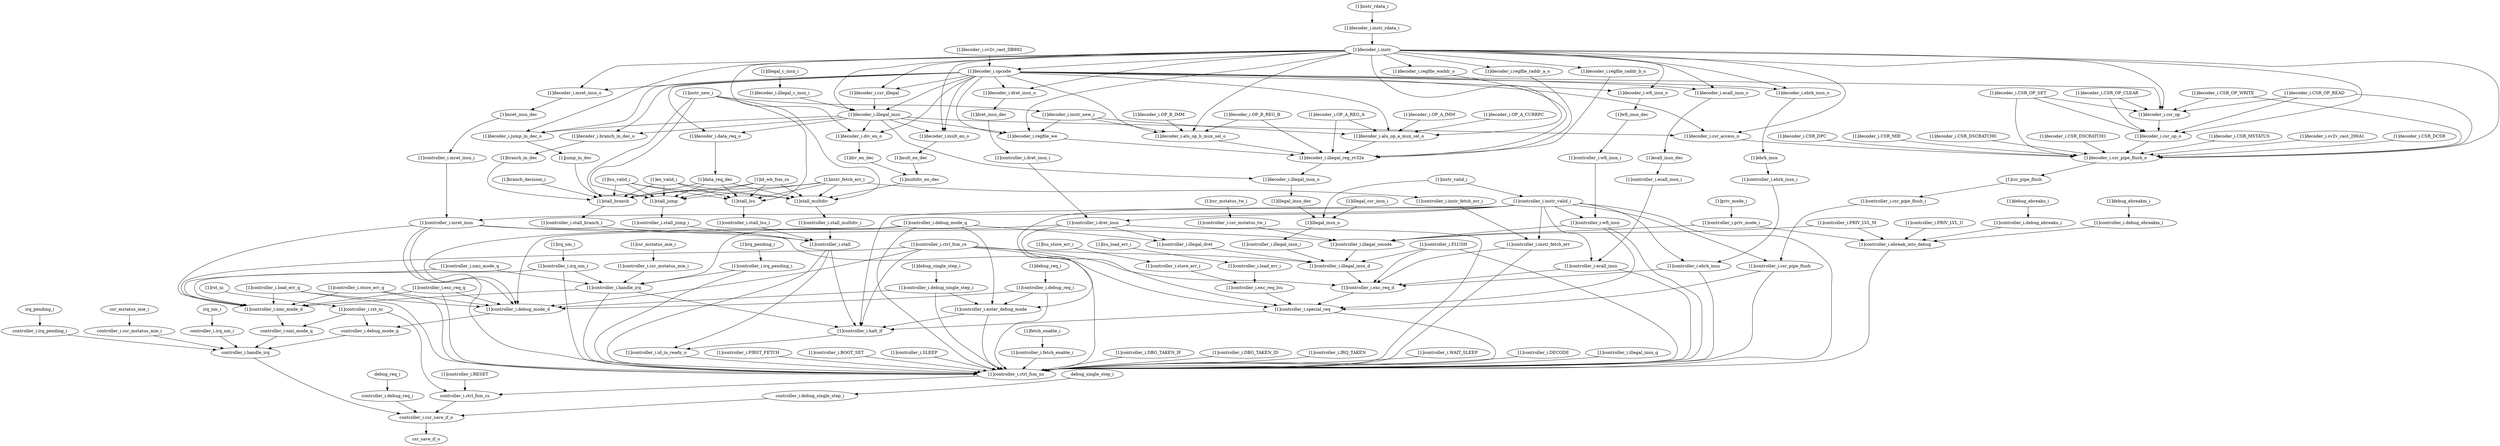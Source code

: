strict digraph "" {
	"[1]decoder_i.regfile_waddr_o"	 [complexity=46,
		importance=0.237637474892,
		rank=0.00516603206287];
	"[1]decoder_i.illegal_reg_rv32e"	 [complexity=37,
		importance=0.23613754015,
		rank=0.00638209567974];
	"[1]decoder_i.regfile_waddr_o" -> "[1]decoder_i.illegal_reg_rv32e";
	"[1]controller_i.debug_mode_q"	 [complexity=16,
		importance=0.0377799243548,
		rank=0.00236124527217];
	"[1]controller_i.debug_mode_d"	 [complexity=9,
		importance=0.0315199704271,
		rank=0.00350221893634];
	"[1]controller_i.debug_mode_q" -> "[1]controller_i.debug_mode_d";
	"[1]controller_i.ctrl_fsm_ns"	 [complexity=3,
		importance=0.0598433303948,
		rank=0.0199477767983];
	"[1]controller_i.debug_mode_q" -> "[1]controller_i.ctrl_fsm_ns";
	"[1]controller_i.handle_irq"	 [complexity=10,
		importance=0.0350494337775,
		rank=0.00350494337775];
	"[1]controller_i.debug_mode_q" -> "[1]controller_i.handle_irq";
	"[1]controller_i.illegal_dret"	 [complexity=30,
		importance=0.219871990883,
		rank=0.00732906636276];
	"[1]controller_i.debug_mode_q" -> "[1]controller_i.illegal_dret";
	"[1]controller_i.enter_debug_mode"	 [complexity=12,
		importance=0.272381372923,
		rank=0.0226984477436];
	"[1]controller_i.debug_mode_q" -> "[1]controller_i.enter_debug_mode";
	"[1]decoder_i.csr_op"	 [complexity=35,
		importance=3.51603915703,
		rank=0.100458261629];
	"[1]decoder_i.csr_op_o"	 [complexity=28,
		importance=1.17115035079,
		rank=0.0418267982425];
	"[1]decoder_i.csr_op" -> "[1]decoder_i.csr_op_o";
	"[1]controller_i.store_err_i"	 [complexity=20,
		importance=0.21306072995,
		rank=0.0106530364975];
	"[1]controller_i.exc_req_lsu"	 [complexity=17,
		importance=0.210816769077,
		rank=0.0124009864163];
	"[1]controller_i.store_err_i" -> "[1]controller_i.exc_req_lsu";
	"controller_i.nmi_mode_q"	 [complexity=7,
		importance=0.0293389931265,
		rank=0.00419128473236];
	"controller_i.handle_irq"	 [complexity=1,
		importance=0.0265479211646,
		rank=0.0265479211646];
	"controller_i.nmi_mode_q" -> "controller_i.handle_irq";
	"[1]controller_i.store_err_q"	 [complexity=12,
		importance=0.0343400116745,
		rank=0.00286166763954];
	"[1]controller_i.nmi_mode_d"	 [complexity=9,
		importance=0.0317020366304,
		rank=0.00352244851449];
	"[1]controller_i.store_err_q" -> "[1]controller_i.nmi_mode_d";
	"[1]controller_i.store_err_q" -> "[1]controller_i.debug_mode_d";
	"[1]controller_i.store_err_q" -> "[1]controller_i.ctrl_fsm_ns";
	"[1]controller_i.ebrk_insn_i"	 [complexity=27,
		importance=0.217424751396,
		rank=0.00805276857023];
	"[1]controller_i.ebrk_insn"	 [complexity=24,
		importance=0.214804143164,
		rank=0.00895017263185];
	"[1]controller_i.ebrk_insn_i" -> "[1]controller_i.ebrk_insn";
	"[1]instr_valid_i"	 [complexity=13,
		importance=0.037936564851,
		rank=0.00291819729623];
	"[1]controller_i.instr_valid_i"	 [complexity=13,
		importance=0.0364406021606,
		rank=0.00280312324312];
	"[1]instr_valid_i" -> "[1]controller_i.instr_valid_i";
	"[1]illegal_insn_o"	 [complexity=30,
		importance=0.225205106563,
		rank=0.00750683688544];
	"[1]instr_valid_i" -> "[1]illegal_insn_o";
	"[1]decoder_i.OP_B_IMM"	 [complexity=76,
		importance=9.34205004949,
		rank=0.122921711178];
	"[1]decoder_i.alu_op_b_mux_sel_o"	 [complexity=46,
		importance=0.239501386841,
		rank=0.00520655188785];
	"[1]decoder_i.OP_B_IMM" -> "[1]decoder_i.alu_op_b_mux_sel_o";
	"[1]jump_in_dec"	 [complexity=19,
		importance=0.217713670709,
		rank=0.0114586142479];
	"[1]stall_jump"	 [complexity=17,
		importance=0.215367594217,
		rank=0.0126686820127];
	"[1]jump_in_dec" -> "[1]stall_jump";
	"controller_i.debug_req_i"	 [complexity=2,
		importance=0.0115241704795,
		rank=0.00576208523975];
	"controller_i.csr_save_if_o"	 [complexity=0,
		importance=0.00464010480351,
		rank=0.0];
	"controller_i.debug_req_i" -> "controller_i.csr_save_if_o";
	"[1]controller_i.instr_valid_i" -> "[1]controller_i.ebrk_insn";
	"[1]controller_i.csr_pipe_flush"	 [complexity=17,
		importance=0.212226356112,
		rank=0.0124839033007];
	"[1]controller_i.instr_valid_i" -> "[1]controller_i.csr_pipe_flush";
	"[1]controller_i.halt_if"	 [complexity=7,
		importance=0.0676612638954,
		rank=0.00966589484221];
	"[1]controller_i.instr_valid_i" -> "[1]controller_i.halt_if";
	"[1]controller_i.instr_valid_i" -> "[1]controller_i.ctrl_fsm_ns";
	"[1]controller_i.wfi_insn"	 [complexity=36,
		importance=0.224708869827,
		rank=0.00624191305076];
	"[1]controller_i.instr_valid_i" -> "[1]controller_i.wfi_insn";
	"[1]controller_i.ecall_insn"	 [complexity=24,
		importance=0.214804143164,
		rank=0.00895017263185];
	"[1]controller_i.instr_valid_i" -> "[1]controller_i.ecall_insn";
	"[1]controller_i.instr_valid_i" -> "[1]controller_i.enter_debug_mode";
	"[1]controller_i.instr_fetch_err"	 [complexity=24,
		importance=0.214261512501,
		rank=0.00892756302087];
	"[1]controller_i.instr_valid_i" -> "[1]controller_i.instr_fetch_err";
	"[1]controller_i.mret_insn"	 [complexity=10,
		importance=0.0345706403792,
		rank=0.00345706403792];
	"[1]controller_i.instr_valid_i" -> "[1]controller_i.mret_insn";
	"[1]controller_i.dret_insn"	 [complexity=10,
		importance=0.0343885741759,
		rank=0.00343885741759];
	"[1]controller_i.instr_valid_i" -> "[1]controller_i.dret_insn";
	"[1]decoder_i.csr_pipe_flush_o"	 [complexity=20,
		importance=0.233509219776,
		rank=0.0116754609888];
	"[1]decoder_i.csr_op_o" -> "[1]decoder_i.csr_pipe_flush_o";
	"[1]debug_req_i"	 [complexity=11,
		importance=0.0667798644171,
		rank=0.00607089676519];
	"[1]controller_i.debug_req_i"	 [complexity=11,
		importance=0.0652839017267,
		rank=0.00593490015697];
	"[1]debug_req_i" -> "[1]controller_i.debug_req_i";
	"[1]decoder_i.CSR_DPC"	 [complexity=32,
		importance=0.235005182466,
		rank=0.00734391195207];
	"[1]decoder_i.CSR_DPC" -> "[1]decoder_i.csr_pipe_flush_o";
	"controller_i.csr_mstatus_mie_i"	 [complexity=7,
		importance=0.0287918820371,
		rank=0.0041131260053];
	"controller_i.csr_mstatus_mie_i" -> "controller_i.handle_irq";
	"[1]controller_i.RESET"	 [complexity=3,
		importance=0.0446688643253,
		rank=0.0148896214418];
	"controller_i.ctrl_fsm_cs"	 [complexity=1,
		importance=0.0431729016349,
		rank=0.0431729016349];
	"[1]controller_i.RESET" -> "controller_i.ctrl_fsm_cs";
	"[1]instr_rdata_i"	 [complexity=19,
		importance=0.0489921994799,
		rank=0.00257853681473];
	"[1]decoder_i.instr_rdata_i"	 [complexity=19,
		importance=0.0474962367894,
		rank=0.00249980193629];
	"[1]instr_rdata_i" -> "[1]decoder_i.instr_rdata_i";
	"[1]instr_new_i"	 [complexity=19,
		importance=0.216863556907,
		rank=0.0114138714162];
	"[1]decoder_i.instr_new_i"	 [complexity=49,
		importance=1.43854365206,
		rank=0.0293580337156];
	"[1]instr_new_i" -> "[1]decoder_i.instr_new_i";
	"[1]stall_lsu"	 [complexity=17,
		importance=0.214575996949,
		rank=0.0126221174676];
	"[1]instr_new_i" -> "[1]stall_lsu";
	"[1]instr_new_i" -> "[1]stall_jump";
	"[1]stall_branch"	 [complexity=17,
		importance=0.215592859162,
		rank=0.0126819328919];
	"[1]instr_new_i" -> "[1]stall_branch";
	"[1]stall_multdiv"	 [complexity=17,
		importance=0.215157459585,
		rank=0.012656321152];
	"[1]instr_new_i" -> "[1]stall_multdiv";
	"[1]rst_ni"	 [complexity=8,
		importance=0.0617634114066,
		rank=0.00772042642582];
	"[1]controller_i.rst_ni"	 [complexity=8,
		importance=0.0602674487162,
		rank=0.00753343108952];
	"[1]rst_ni" -> "[1]controller_i.rst_ni";
	"[1]controller_i.ebrk_insn" -> "[1]controller_i.ctrl_fsm_ns";
	"[1]controller_i.exc_req_d"	 [complexity=17,
		importance=0.211935539416,
		rank=0.0124667964362];
	"[1]controller_i.ebrk_insn" -> "[1]controller_i.exc_req_d";
	"[1]decoder_i.ecall_insn_o"	 [complexity=27,
		importance=0.221180914299,
		rank=0.00819188571479];
	"[1]ecall_insn_dec"	 [complexity=27,
		importance=0.219674125651,
		rank=0.0081360787278];
	"[1]decoder_i.ecall_insn_o" -> "[1]ecall_insn_dec";
	"[1]decoder_i.mult_en_o"	 [complexity=22,
		importance=0.221939042017,
		rank=0.0100881382735];
	"[1]mult_en_dec"	 [complexity=22,
		importance=0.2202009638,
		rank=0.0100091347182];
	"[1]decoder_i.mult_en_o" -> "[1]mult_en_dec";
	"[1]mret_insn_dec"	 [complexity=13,
		importance=0.0394406228653,
		rank=0.00303389406656];
	"[1]controller_i.mret_insn_i"	 [complexity=13,
		importance=0.0371912486109,
		rank=0.00286086527776];
	"[1]mret_insn_dec" -> "[1]controller_i.mret_insn_i";
	"[1]controller_i.ctrl_fsm_cs"	 [complexity=10,
		importance=0.0740962412711,
		rank=0.00740962412711];
	"[1]controller_i.ctrl_fsm_cs" -> "[1]controller_i.nmi_mode_d";
	"[1]controller_i.ctrl_fsm_cs" -> "[1]controller_i.halt_if";
	"[1]controller_i.ctrl_fsm_cs" -> "[1]controller_i.debug_mode_d";
	"[1]controller_i.ctrl_fsm_cs" -> "[1]controller_i.ctrl_fsm_ns";
	"[1]controller_i.ctrl_fsm_cs" -> "[1]controller_i.exc_req_d";
	"[1]controller_i.illegal_insn_d"	 [complexity=24,
		importance=0.218120904029,
		rank=0.0090883710012];
	"[1]controller_i.ctrl_fsm_cs" -> "[1]controller_i.illegal_insn_d";
	"[1]controller_i.debug_req_i" -> "[1]controller_i.debug_mode_d";
	"[1]controller_i.debug_req_i" -> "[1]controller_i.ctrl_fsm_ns";
	"[1]controller_i.debug_req_i" -> "[1]controller_i.enter_debug_mode";
	"[1]ex_valid_i"	 [complexity=21,
		importance=0.216863556907,
		rank=0.0103268360432];
	"[1]ex_valid_i" -> "[1]stall_lsu";
	"[1]ex_valid_i" -> "[1]stall_jump";
	"[1]ex_valid_i" -> "[1]stall_branch";
	"[1]ex_valid_i" -> "[1]stall_multdiv";
	"[1]controller_i.csr_pipe_flush" -> "[1]controller_i.ctrl_fsm_ns";
	"[1]controller_i.special_req"	 [complexity=10,
		importance=0.208292353658,
		rank=0.0208292353658];
	"[1]controller_i.csr_pipe_flush" -> "[1]controller_i.special_req";
	"[1]decoder_i.regfile_we"	 [complexity=46,
		importance=0.238120242069,
		rank=0.00517652700151];
	"[1]decoder_i.instr_new_i" -> "[1]decoder_i.regfile_we";
	"[1]decoder_i.alu_op_a_mux_sel_o"	 [complexity=46,
		importance=0.240239997954,
		rank=0.00522260865118];
	"[1]decoder_i.instr_new_i" -> "[1]decoder_i.alu_op_a_mux_sel_o";
	"[1]decoder_i.instr_new_i" -> "[1]decoder_i.alu_op_b_mux_sel_o";
	"[1]decoder_i.ebrk_insn_o"	 [complexity=27,
		importance=0.221180914299,
		rank=0.00819188571479];
	"[1]ebrk_insn"	 [complexity=27,
		importance=0.219674125651,
		rank=0.0081360787278];
	"[1]decoder_i.ebrk_insn_o" -> "[1]ebrk_insn";
	"[1]decoder_i.illegal_c_insn_i"	 [complexity=21,
		importance=0.22531633141,
		rank=0.0107293491147];
	"[1]decoder_i.illegal_insn"	 [complexity=20,
		importance=0.223072370537,
		rank=0.0111536185269];
	"[1]decoder_i.illegal_c_insn_i" -> "[1]decoder_i.illegal_insn";
	"[1]illegal_c_insn_i"	 [complexity=21,
		importance=0.2268122941,
		rank=0.0108005854333];
	"[1]illegal_c_insn_i" -> "[1]decoder_i.illegal_c_insn_i";
	"[1]controller_i.nmi_mode_d" -> "controller_i.nmi_mode_q";
	"[1]controller_i.dret_insn_i"	 [complexity=13,
		importance=0.0370091824076,
		rank=0.0028468601852];
	"[1]controller_i.dret_insn_i" -> "[1]controller_i.dret_insn";
	"[1]decoder_i.regfile_we" -> "[1]decoder_i.illegal_reg_rv32e";
	"[1]csr_mstatus_tw_i"	 [complexity=36,
		importance=0.225580189641,
		rank=0.00626611637893];
	"[1]controller_i.csr_mstatus_tw_i"	 [complexity=36,
		importance=0.224084226951,
		rank=0.00622456185975];
	"[1]csr_mstatus_tw_i" -> "[1]controller_i.csr_mstatus_tw_i";
	"[1]decoder_i.csr_access_o"	 [complexity=28,
		importance=0.702247668949,
		rank=0.025080273891];
	"[1]decoder_i.csr_access_o" -> "[1]decoder_i.csr_pipe_flush_o";
	"[1]controller_i.ecall_insn_i"	 [complexity=27,
		importance=0.217424751396,
		rank=0.00805276857023];
	"[1]ecall_insn_dec" -> "[1]controller_i.ecall_insn_i";
	"[1]decoder_i.CSR_OP_WRITE"	 [complexity=37,
		importance=3.51753511972,
		rank=0.0950685167491];
	"[1]decoder_i.CSR_OP_WRITE" -> "[1]decoder_i.csr_op";
	"[1]decoder_i.CSR_OP_WRITE" -> "[1]decoder_i.csr_pipe_flush_o";
	"[1]controller_i.instr_fetch_err_i"	 [complexity=27,
		importance=0.215796843517,
		rank=0.0079924756858];
	"[1]controller_i.instr_fetch_err_i" -> "[1]controller_i.instr_fetch_err";
	"[1]decoder_i.regfile_raddr_a_o"	 [complexity=46,
		importance=0.237637474892,
		rank=0.00516603206287];
	"[1]decoder_i.regfile_raddr_a_o" -> "[1]decoder_i.illegal_reg_rv32e";
	"[1]decoder_i.branch_in_dec_o"	 [complexity=19,
		importance=0.219646095015,
		rank=0.0115603207903];
	"[1]branch_in_dec"	 [complexity=19,
		importance=0.217941272133,
		rank=0.0114705932702];
	"[1]decoder_i.branch_in_dec_o" -> "[1]branch_in_dec";
	"[1]debug_single_step_i"	 [complexity=11,
		importance=0.0667798644171,
		rank=0.00607089676519];
	"[1]controller_i.debug_single_step_i"	 [complexity=11,
		importance=0.0652839017267,
		rank=0.00593490015697];
	"[1]debug_single_step_i" -> "[1]controller_i.debug_single_step_i";
	"[1]controller_i.FIRST_FETCH"	 [complexity=7,
		importance=0.12118262348,
		rank=0.0173118033543];
	"[1]controller_i.FIRST_FETCH" -> "[1]controller_i.ctrl_fsm_ns";
	"[1]controller_i.stall_lsu_i"	 [complexity=17,
		importance=0.212492008641,
		rank=0.0124995299201];
	"[1]stall_lsu" -> "[1]controller_i.stall_lsu_i";
	"[1]decoder_i.illegal_insn_o"	 [complexity=34,
		importance=0.231106369435,
		rank=0.00679724615985];
	"[1]decoder_i.illegal_reg_rv32e" -> "[1]decoder_i.illegal_insn_o";
	"[1]controller_i.BOOT_SET"	 [complexity=5,
		importance=0.0613392930852,
		rank=0.012267858617];
	"[1]controller_i.BOOT_SET" -> "[1]controller_i.ctrl_fsm_ns";
	"[1]controller_i.illegal_insn_i"	 [complexity=30,
		importance=0.221478990937,
		rank=0.00738263303124];
	"[1]illegal_insn_o" -> "[1]controller_i.illegal_insn_i";
	"[1]controller_i.SLEEP"	 [complexity=5,
		importance=0.0613392930852,
		rank=0.012267858617];
	"[1]controller_i.SLEEP" -> "[1]controller_i.ctrl_fsm_ns";
	"[1]controller_i.csr_mstatus_mie_i"	 [complexity=16,
		importance=0.0372933946499,
		rank=0.00233083716562];
	"[1]controller_i.csr_mstatus_mie_i" -> "[1]controller_i.handle_irq";
	"[1]decoder_i.OP_A_IMM"	 [complexity=52,
		importance=0.722215956553,
		rank=0.0138887683953];
	"[1]decoder_i.OP_A_IMM" -> "[1]decoder_i.alu_op_a_mux_sel_o";
	"[1]controller_i.priv_mode_i"	 [complexity=12,
		importance=0.0671984392141,
		rank=0.00559986993451];
	"[1]controller_i.illegal_umode"	 [complexity=30,
		importance=0.221840266079,
		rank=0.00739467553595];
	"[1]controller_i.priv_mode_i" -> "[1]controller_i.illegal_umode";
	"[1]controller_i.ebreak_into_debug"	 [complexity=5,
		importance=0.0649544783416,
		rank=0.0129908956683];
	"[1]controller_i.priv_mode_i" -> "[1]controller_i.ebreak_into_debug";
	"controller_i.debug_mode_q"	 [complexity=7,
		importance=0.0292784117419,
		rank=0.00418263024885];
	"controller_i.debug_mode_q" -> "controller_i.handle_irq";
	"[1]decoder_i.CSR_MIE"	 [complexity=26,
		importance=0.235005182466,
		rank=0.00903866086409];
	"[1]decoder_i.CSR_MIE" -> "[1]decoder_i.csr_pipe_flush_o";
	"[1]decoder_i.dret_insn_o"	 [complexity=13,
		importance=0.0407653453109,
		rank=0.00313579579314];
	"[1]dret_insn_dec"	 [complexity=13,
		importance=0.039258556662,
		rank=0.003019888974];
	"[1]decoder_i.dret_insn_o" -> "[1]dret_insn_dec";
	"[1]controller_i.illegal_umode" -> "[1]controller_i.illegal_insn_d";
	"[1]id_wb_fsm_cs"	 [complexity=18,
		importance=0.434678941309,
		rank=0.0241488300727];
	"[1]id_wb_fsm_cs" -> "[1]stall_lsu";
	"[1]id_wb_fsm_cs" -> "[1]stall_jump";
	"[1]id_wb_fsm_cs" -> "[1]stall_branch";
	"[1]id_wb_fsm_cs" -> "[1]stall_multdiv";
	irq_nm_i	 [complexity=7,
		importance=0.0302878447275,
		rank=0.00432683496108];
	"controller_i.irq_nm_i"	 [complexity=7,
		importance=0.0287918820371,
		rank=0.0041131260053];
	irq_nm_i -> "controller_i.irq_nm_i";
	"[1]controller_i.PRIV_LVL_U"	 [complexity=12,
		importance=0.0664504410321,
		rank=0.00553753675267];
	"[1]controller_i.PRIV_LVL_U" -> "[1]controller_i.ebreak_into_debug";
	"[1]controller_i.id_in_ready_o"	 [complexity=4,
		importance=0.0629526354777,
		rank=0.0157381588694];
	"[1]controller_i.halt_if" -> "[1]controller_i.id_in_ready_o";
	"[1]controller_i.debug_mode_d" -> "controller_i.debug_mode_q";
	"[1]illegal_csr_insn_i"	 [complexity=34,
		importance=0.226701069254,
		rank=0.00666767850746];
	"[1]illegal_csr_insn_i" -> "[1]illegal_insn_o";
	"[1]controller_i.stall_branch_i"	 [complexity=17,
		importance=0.212830925815,
		rank=0.0125194662244];
	"[1]controller_i.stall"	 [complexity=12,
		importance=0.209954020261,
		rank=0.0174961683551];
	"[1]controller_i.stall_branch_i" -> "[1]controller_i.stall";
	"[1]controller_i.PRIV_LVL_M"	 [complexity=12,
		importance=0.0664504410321,
		rank=0.00553753675267];
	"[1]controller_i.PRIV_LVL_M" -> "[1]controller_i.illegal_umode";
	"[1]controller_i.PRIV_LVL_M" -> "[1]controller_i.ebreak_into_debug";
	"[1]decoder_i.CSR_OP_READ"	 [complexity=37,
		importance=3.51753511972,
		rank=0.0950685167491];
	"[1]decoder_i.CSR_OP_READ" -> "[1]decoder_i.csr_op";
	"[1]decoder_i.CSR_OP_READ" -> "[1]decoder_i.csr_op_o";
	"[1]decoder_i.CSR_OP_READ" -> "[1]decoder_i.csr_pipe_flush_o";
	"[1]controller_i.ctrl_fsm_ns" -> "controller_i.ctrl_fsm_cs";
	csr_save_if_o	 [complexity=0,
		importance=0.00254429907115,
		rank=0.0];
	"controller_i.csr_save_if_o" -> csr_save_if_o;
	"[1]controller_i.exc_req_lsu" -> "[1]controller_i.special_req";
	"[1]dret_insn_dec" -> "[1]controller_i.dret_insn_i";
	"[1]controller_i.exc_req_q"	 [complexity=12,
		importance=0.034221945065,
		rank=0.00285182875542];
	"[1]controller_i.exc_req_q" -> "[1]controller_i.nmi_mode_d";
	"[1]controller_i.exc_req_q" -> "[1]controller_i.debug_mode_d";
	"[1]controller_i.exc_req_q" -> "[1]controller_i.ctrl_fsm_ns";
	"[1]lsu_valid_i"	 [complexity=21,
		importance=0.216863556907,
		rank=0.0103268360432];
	"[1]lsu_valid_i" -> "[1]stall_lsu";
	"[1]lsu_valid_i" -> "[1]stall_jump";
	"[1]lsu_valid_i" -> "[1]stall_branch";
	"[1]lsu_valid_i" -> "[1]stall_multdiv";
	"[1]decoder_i.CSR_DSCRATCH0"	 [complexity=32,
		importance=0.235005182466,
		rank=0.00734391195207];
	"[1]decoder_i.CSR_DSCRATCH0" -> "[1]decoder_i.csr_pipe_flush_o";
	"[1]decoder_i.CSR_DSCRATCH1"	 [complexity=32,
		importance=0.235005182466,
		rank=0.00734391195207];
	"[1]decoder_i.CSR_DSCRATCH1" -> "[1]decoder_i.csr_pipe_flush_o";
	"[1]fetch_enable_i"	 [complexity=4,
		importance=0.0635832539577,
		rank=0.0158958134894];
	"[1]controller_i.fetch_enable_i"	 [complexity=4,
		importance=0.0620872912673,
		rank=0.0155218228168];
	"[1]fetch_enable_i" -> "[1]controller_i.fetch_enable_i";
	"[1]data_req_dec"	 [complexity=21,
		importance=0.433085042309,
		rank=0.0206230972528];
	"[1]data_req_dec" -> "[1]stall_lsu";
	"[1]data_req_dec" -> "[1]stall_jump";
	"[1]data_req_dec" -> "[1]stall_branch";
	"[1]data_req_dec" -> "[1]stall_multdiv";
	"[1]controller_i.exc_req_d" -> "[1]controller_i.special_req";
	"[1]controller_i.stall_jump_i"	 [complexity=17,
		importance=0.212755845195,
		rank=0.0125150497174];
	"[1]stall_jump" -> "[1]controller_i.stall_jump_i";
	"[1]irq_nm_i"	 [complexity=16,
		importance=0.0387893573404,
		rank=0.00242433483377];
	"[1]controller_i.irq_nm_i"	 [complexity=16,
		importance=0.0372933946499,
		rank=0.00233083716562];
	"[1]irq_nm_i" -> "[1]controller_i.irq_nm_i";
	"[1]decoder_i.illegal_insn" -> "[1]decoder_i.mult_en_o";
	"[1]decoder_i.illegal_insn" -> "[1]decoder_i.regfile_we";
	"[1]decoder_i.illegal_insn" -> "[1]decoder_i.csr_access_o";
	"[1]decoder_i.illegal_insn" -> "[1]decoder_i.branch_in_dec_o";
	"[1]decoder_i.illegal_insn" -> "[1]decoder_i.illegal_insn_o";
	"[1]decoder_i.jump_in_dec_o"	 [complexity=19,
		importance=0.219413820075,
		rank=0.0115480957934];
	"[1]decoder_i.illegal_insn" -> "[1]decoder_i.jump_in_dec_o";
	"[1]decoder_i.div_en_o"	 [complexity=22,
		importance=0.221939042017,
		rank=0.0100881382735];
	"[1]decoder_i.illegal_insn" -> "[1]decoder_i.div_en_o";
	"[1]decoder_i.data_req_o"	 [complexity=21,
		importance=0.434792747047,
		rank=0.0207044165261];
	"[1]decoder_i.illegal_insn" -> "[1]decoder_i.data_req_o";
	"[1]controller_i.DBG_TAKEN_IF"	 [complexity=9,
		importance=0.181025953875,
		rank=0.020113994875];
	"[1]controller_i.DBG_TAKEN_IF" -> "[1]controller_i.ctrl_fsm_ns";
	"[1]controller_i.DBG_TAKEN_ID"	 [complexity=5,
		importance=0.0613392930852,
		rank=0.012267858617];
	"[1]controller_i.DBG_TAKEN_ID" -> "[1]controller_i.ctrl_fsm_ns";
	"[1]decoder_i.regfile_raddr_b_o"	 [complexity=46,
		importance=0.237637474892,
		rank=0.00516603206287];
	"[1]decoder_i.regfile_raddr_b_o" -> "[1]decoder_i.illegal_reg_rv32e";
	"[1]csr_mstatus_mie_i"	 [complexity=16,
		importance=0.0387893573404,
		rank=0.00242433483377];
	"[1]csr_mstatus_mie_i" -> "[1]controller_i.csr_mstatus_mie_i";
	"[1]branch_in_dec" -> "[1]stall_branch";
	"[1]illegal_insn_dec"	 [complexity=34,
		importance=0.228169673789,
		rank=0.00671087275851];
	"[1]decoder_i.illegal_insn_o" -> "[1]illegal_insn_dec";
	"[1]decoder_i.jump_in_dec_o" -> "[1]jump_in_dec";
	"[1]debug_ebreaku_i"	 [complexity=12,
		importance=0.0686944019045,
		rank=0.00572453349205];
	"[1]controller_i.debug_ebreaku_i"	 [complexity=12,
		importance=0.0671984392141,
		rank=0.00559986993451];
	"[1]debug_ebreaku_i" -> "[1]controller_i.debug_ebreaku_i";
	"[1]controller_i.csr_mstatus_tw_i" -> "[1]controller_i.illegal_umode";
	"[1]controller_i.nmi_mode_q"	 [complexity=16,
		importance=0.0378405057393,
		rank=0.00236503160871];
	"[1]controller_i.nmi_mode_q" -> "[1]controller_i.nmi_mode_d";
	"[1]controller_i.nmi_mode_q" -> "[1]controller_i.handle_irq";
	"[1]decoder_i.instr"	 [complexity=17,
		importance=0.045626275008,
		rank=0.00268389852988];
	"[1]decoder_i.instr_rdata_i" -> "[1]decoder_i.instr";
	"[1]decoder_i.OP_A_CURRPC"	 [complexity=58,
		importance=1.44293595042,
		rank=0.0248782060417];
	"[1]decoder_i.OP_A_CURRPC" -> "[1]decoder_i.alu_op_a_mux_sel_o";
	"[1]controller_i.id_in_ready_o" -> "[1]controller_i.ctrl_fsm_ns";
	"[1]controller_i.special_req" -> "[1]controller_i.halt_if";
	"[1]controller_i.special_req" -> "[1]controller_i.ctrl_fsm_ns";
	"[1]div_en_dec"	 [complexity=22,
		importance=0.2202009638,
		rank=0.0100091347182];
	"[1]decoder_i.div_en_o" -> "[1]div_en_dec";
	"[1]controller_i.wfi_insn" -> "[1]controller_i.illegal_umode";
	"[1]controller_i.wfi_insn" -> "[1]controller_i.ctrl_fsm_ns";
	"[1]controller_i.wfi_insn" -> "[1]controller_i.special_req";
	"[1]controller_i.mret_insn_i" -> "[1]controller_i.mret_insn";
	"[1]controller_i.IRQ_TAKEN"	 [complexity=9,
		importance=0.181025953875,
		rank=0.020113994875];
	"[1]controller_i.IRQ_TAKEN" -> "[1]controller_i.ctrl_fsm_ns";
	debug_single_step_i	 [complexity=2,
		importance=0.0130201331699,
		rank=0.00651006658496];
	"controller_i.debug_single_step_i"	 [complexity=2,
		importance=0.0115241704795,
		rank=0.00576208523975];
	debug_single_step_i -> "controller_i.debug_single_step_i";
	"[1]decoder_i.CSR_MSTATUS"	 [complexity=26,
		importance=0.235005182466,
		rank=0.00903866086409];
	"[1]decoder_i.CSR_MSTATUS" -> "[1]decoder_i.csr_pipe_flush_o";
	"[1]controller_i.ebreak_into_debug" -> "[1]controller_i.ctrl_fsm_ns";
	"[1]irq_pending_i"	 [complexity=16,
		importance=0.0387893573404,
		rank=0.00242433483377];
	"[1]controller_i.irq_pending_i"	 [complexity=16,
		importance=0.0372933946499,
		rank=0.00233083716562];
	"[1]irq_pending_i" -> "[1]controller_i.irq_pending_i";
	"[1]illegal_insn_dec" -> "[1]illegal_insn_o";
	"[1]instr_fetch_err_i"	 [complexity=19,
		importance=0.216863556907,
		rank=0.0114138714162];
	"[1]instr_fetch_err_i" -> "[1]controller_i.instr_fetch_err_i";
	"[1]instr_fetch_err_i" -> "[1]stall_lsu";
	"[1]instr_fetch_err_i" -> "[1]stall_jump";
	"[1]instr_fetch_err_i" -> "[1]stall_branch";
	"[1]instr_fetch_err_i" -> "[1]stall_multdiv";
	csr_mstatus_mie_i	 [complexity=7,
		importance=0.0302878447275,
		rank=0.00432683496108];
	csr_mstatus_mie_i -> "controller_i.csr_mstatus_mie_i";
	"[1]decoder_i.alu_op_a_mux_sel_o" -> "[1]decoder_i.illegal_reg_rv32e";
	"[1]controller_i.handle_irq" -> "[1]controller_i.nmi_mode_d";
	"[1]controller_i.handle_irq" -> "[1]controller_i.halt_if";
	"[1]controller_i.handle_irq" -> "[1]controller_i.ctrl_fsm_ns";
	"[1]controller_i.load_err_q"	 [complexity=12,
		importance=0.0342932566237,
		rank=0.00285777138531];
	"[1]controller_i.load_err_q" -> "[1]controller_i.nmi_mode_d";
	"[1]controller_i.load_err_q" -> "[1]controller_i.debug_mode_d";
	"[1]controller_i.load_err_q" -> "[1]controller_i.ctrl_fsm_ns";
	"[1]controller_i.load_err_i"	 [complexity=20,
		importance=0.212686730859,
		rank=0.0106343365429];
	"[1]controller_i.load_err_i" -> "[1]controller_i.exc_req_lsu";
	debug_req_i	 [complexity=2,
		importance=0.0130201331699,
		rank=0.00651006658496];
	debug_req_i -> "controller_i.debug_req_i";
	"[1]controller_i.ecall_insn" -> "[1]controller_i.ctrl_fsm_ns";
	"[1]controller_i.ecall_insn" -> "[1]controller_i.exc_req_d";
	"[1]decoder_i.opcode"	 [complexity=14,
		importance=0.0431953444379,
		rank=0.00308538174556];
	"[1]decoder_i.opcode" -> "[1]decoder_i.csr_op";
	"[1]decoder_i.opcode" -> "[1]decoder_i.ecall_insn_o";
	"[1]decoder_i.opcode" -> "[1]decoder_i.mult_en_o";
	"[1]decoder_i.opcode" -> "[1]decoder_i.ebrk_insn_o";
	"[1]decoder_i.opcode" -> "[1]decoder_i.regfile_we";
	"[1]decoder_i.opcode" -> "[1]decoder_i.csr_access_o";
	"[1]decoder_i.opcode" -> "[1]decoder_i.branch_in_dec_o";
	"[1]decoder_i.opcode" -> "[1]decoder_i.dret_insn_o";
	"[1]decoder_i.opcode" -> "[1]decoder_i.illegal_insn";
	"[1]decoder_i.opcode" -> "[1]decoder_i.jump_in_dec_o";
	"[1]decoder_i.opcode" -> "[1]decoder_i.div_en_o";
	"[1]decoder_i.opcode" -> "[1]decoder_i.alu_op_a_mux_sel_o";
	"[1]decoder_i.opcode" -> "[1]decoder_i.data_req_o";
	"[1]decoder_i.wfi_insn_o"	 [complexity=39,
		importance=0.231085640962,
		rank=0.00592527284519];
	"[1]decoder_i.opcode" -> "[1]decoder_i.wfi_insn_o";
	"[1]decoder_i.opcode" -> "[1]decoder_i.alu_op_b_mux_sel_o";
	"[1]decoder_i.mret_insn_o"	 [complexity=13,
		importance=0.0409474115142,
		rank=0.00314980088571];
	"[1]decoder_i.opcode" -> "[1]decoder_i.mret_insn_o";
	"[1]decoder_i.csr_illegal"	 [complexity=22,
		importance=0.224579159186,
		rank=0.0102081435994];
	"[1]decoder_i.opcode" -> "[1]decoder_i.csr_illegal";
	"[1]decoder_i.OP_B_REG_B"	 [complexity=52,
		importance=5.27052647319,
		rank=0.101356278331];
	"[1]decoder_i.OP_B_REG_B" -> "[1]decoder_i.illegal_reg_rv32e";
	"[1]decoder_i.OP_B_REG_B" -> "[1]decoder_i.alu_op_b_mux_sel_o";
	"[1]decoder_i.instr" -> "[1]decoder_i.regfile_waddr_o";
	"[1]decoder_i.instr" -> "[1]decoder_i.csr_op";
	"[1]decoder_i.instr" -> "[1]decoder_i.csr_op_o";
	"[1]decoder_i.instr" -> "[1]decoder_i.ecall_insn_o";
	"[1]decoder_i.instr" -> "[1]decoder_i.mult_en_o";
	"[1]decoder_i.instr" -> "[1]decoder_i.ebrk_insn_o";
	"[1]decoder_i.instr" -> "[1]decoder_i.regfile_we";
	"[1]decoder_i.instr" -> "[1]decoder_i.csr_access_o";
	"[1]decoder_i.instr" -> "[1]decoder_i.regfile_raddr_a_o";
	"[1]decoder_i.instr" -> "[1]decoder_i.dret_insn_o";
	"[1]decoder_i.instr" -> "[1]decoder_i.illegal_insn";
	"[1]decoder_i.instr" -> "[1]decoder_i.regfile_raddr_b_o";
	"[1]decoder_i.instr" -> "[1]decoder_i.jump_in_dec_o";
	"[1]decoder_i.instr" -> "[1]decoder_i.div_en_o";
	"[1]decoder_i.instr" -> "[1]decoder_i.alu_op_a_mux_sel_o";
	"[1]decoder_i.instr" -> "[1]decoder_i.opcode";
	"[1]decoder_i.instr" -> "[1]decoder_i.csr_pipe_flush_o";
	"[1]decoder_i.instr" -> "[1]decoder_i.wfi_insn_o";
	"[1]decoder_i.instr" -> "[1]decoder_i.alu_op_b_mux_sel_o";
	"[1]decoder_i.instr" -> "[1]decoder_i.mret_insn_o";
	"[1]decoder_i.instr" -> "[1]decoder_i.csr_illegal";
	"[1]stall_branch" -> "[1]controller_i.stall_branch_i";
	"[1]branch_decision_i"	 [complexity=19,
		importance=0.217088821853,
		rank=0.0114257274659];
	"[1]branch_decision_i" -> "[1]stall_branch";
	"[1]controller_i.rst_ni" -> "controller_i.nmi_mode_q";
	"[1]controller_i.rst_ni" -> "controller_i.debug_mode_q";
	"[1]controller_i.rst_ni" -> "controller_i.ctrl_fsm_cs";
	"[1]controller_i.illegal_dret" -> "[1]controller_i.illegal_insn_d";
	"[1]controller_i.enter_debug_mode" -> "[1]controller_i.halt_if";
	"[1]controller_i.enter_debug_mode" -> "[1]controller_i.ctrl_fsm_ns";
	"[1]decoder_i.CSR_OP_CLEAR"	 [complexity=37,
		importance=3.51753511972,
		rank=0.0950685167491];
	"[1]decoder_i.CSR_OP_CLEAR" -> "[1]decoder_i.csr_op";
	"[1]decoder_i.CSR_OP_CLEAR" -> "[1]decoder_i.csr_op_o";
	"[1]decoder_i.CSR_OP_SET"	 [complexity=37,
		importance=3.51753511972,
		rank=0.0950685167491];
	"[1]decoder_i.CSR_OP_SET" -> "[1]decoder_i.csr_op";
	"[1]decoder_i.CSR_OP_SET" -> "[1]decoder_i.csr_op_o";
	"[1]decoder_i.CSR_OP_SET" -> "[1]decoder_i.csr_pipe_flush_o";
	"[1]controller_i.stall" -> "[1]controller_i.halt_if";
	"[1]controller_i.stall" -> "[1]controller_i.ctrl_fsm_ns";
	"[1]controller_i.stall" -> "[1]controller_i.id_in_ready_o";
	"[1]lsu_load_err_i"	 [complexity=20,
		importance=0.214182693549,
		rank=0.0107091346774];
	"[1]lsu_load_err_i" -> "[1]controller_i.load_err_i";
	"[1]decoder_i.sv2v_cast_290A1"	 [complexity=38,
		importance=1.40255128135,
		rank=0.0369092442459];
	"[1]decoder_i.sv2v_cast_290A1" -> "[1]decoder_i.csr_pipe_flush_o";
	"[1]wfi_insn_dec"	 [complexity=39,
		importance=0.229578852313,
		rank=0.00588663723881];
	"[1]controller_i.wfi_insn_i"	 [complexity=39,
		importance=0.227329478059,
		rank=0.00582896097587];
	"[1]wfi_insn_dec" -> "[1]controller_i.wfi_insn_i";
	"[1]controller_i.ecall_insn_i" -> "[1]controller_i.ecall_insn";
	"[1]csr_pipe_flush"	 [complexity=20,
		importance=0.223484661479,
		rank=0.011174233074];
	"[1]controller_i.csr_pipe_flush_i"	 [complexity=20,
		importance=0.216976731247,
		rank=0.0108488365624];
	"[1]csr_pipe_flush" -> "[1]controller_i.csr_pipe_flush_i";
	"[1]decoder_i.OP_A_REG_A"	 [complexity=64,
		importance=11.2927758665,
		rank=0.176449622915];
	"[1]decoder_i.OP_A_REG_A" -> "[1]decoder_i.illegal_reg_rv32e";
	"[1]decoder_i.OP_A_REG_A" -> "[1]decoder_i.alu_op_a_mux_sel_o";
	"[1]controller_i.stall_multdiv_i"	 [complexity=17,
		importance=0.212685836394,
		rank=0.0125109315526];
	"[1]controller_i.stall_multdiv_i" -> "[1]controller_i.stall";
	"[1]stall_multdiv" -> "[1]controller_i.stall_multdiv_i";
	irq_pending_i	 [complexity=7,
		importance=0.0302878447275,
		rank=0.00432683496108];
	"controller_i.irq_pending_i"	 [complexity=7,
		importance=0.0287918820371,
		rank=0.0041131260053];
	irq_pending_i -> "controller_i.irq_pending_i";
	"controller_i.handle_irq" -> "controller_i.csr_save_if_o";
	"[1]multdiv_en_dec"	 [complexity=19,
		importance=0.217835920497,
		rank=0.0114650484472];
	"[1]div_en_dec" -> "[1]multdiv_en_dec";
	"[1]ebrk_insn" -> "[1]controller_i.ebrk_insn_i";
	"[1]controller_i.WAIT_SLEEP"	 [complexity=5,
		importance=0.0613392930852,
		rank=0.012267858617];
	"[1]controller_i.WAIT_SLEEP" -> "[1]controller_i.ctrl_fsm_ns";
	"[1]controller_i.stall_jump_i" -> "[1]controller_i.stall";
	"[1]controller_i.FLUSH"	 [complexity=30,
		importance=0.219616866719,
		rank=0.00732056222398];
	"[1]controller_i.FLUSH" -> "[1]controller_i.ctrl_fsm_ns";
	"[1]controller_i.FLUSH" -> "[1]controller_i.exc_req_d";
	"[1]controller_i.FLUSH" -> "[1]controller_i.illegal_insn_d";
	"controller_i.irq_nm_i" -> "controller_i.handle_irq";
	"[1]controller_i.instr_fetch_err" -> "[1]controller_i.ctrl_fsm_ns";
	"[1]controller_i.instr_fetch_err" -> "[1]controller_i.exc_req_d";
	"[1]mult_en_dec" -> "[1]multdiv_en_dec";
	"[1]decoder_i.CSR_DCSR"	 [complexity=32,
		importance=0.235005182466,
		rank=0.00734391195207];
	"[1]decoder_i.CSR_DCSR" -> "[1]decoder_i.csr_pipe_flush_o";
	"[1]controller_i.illegal_insn_i" -> "[1]controller_i.illegal_insn_d";
	"[1]controller_i.illegal_insn_d" -> "[1]controller_i.exc_req_d";
	"[1]multdiv_en_dec" -> "[1]stall_multdiv";
	"[1]decoder_i.data_req_o" -> "[1]data_req_dec";
	"[1]decoder_i.csr_pipe_flush_o" -> "[1]csr_pipe_flush";
	"[1]controller_i.DECODE"	 [complexity=13,
		importance=0.599929266638,
		rank=0.046148405126];
	"[1]controller_i.DECODE" -> "[1]controller_i.ctrl_fsm_ns";
	"[1]controller_i.debug_ebreakm_i"	 [complexity=12,
		importance=0.0671984392141,
		rank=0.00559986993451];
	"[1]controller_i.debug_ebreakm_i" -> "[1]controller_i.ebreak_into_debug";
	"controller_i.ctrl_fsm_cs" -> "controller_i.csr_save_if_o";
	"[1]decoder_i.wfi_insn_o" -> "[1]wfi_insn_dec";
	"[1]controller_i.illegal_insn_q"	 [complexity=4,
		importance=0.0630022547196,
		rank=0.0157505636799];
	"[1]controller_i.illegal_insn_q" -> "[1]controller_i.ctrl_fsm_ns";
	"[1]decoder_i.alu_op_b_mux_sel_o" -> "[1]decoder_i.illegal_reg_rv32e";
	"[1]decoder_i.sv2v_cast_DB892"	 [complexity=17,
		importance=0.0446913071283,
		rank=0.00262890041931];
	"[1]decoder_i.sv2v_cast_DB892" -> "[1]decoder_i.opcode";
	"[1]controller_i.debug_single_step_i" -> "[1]controller_i.debug_mode_d";
	"[1]controller_i.debug_single_step_i" -> "[1]controller_i.ctrl_fsm_ns";
	"[1]controller_i.debug_single_step_i" -> "[1]controller_i.enter_debug_mode";
	"[1]priv_mode_i"	 [complexity=12,
		importance=0.0686944019045,
		rank=0.00572453349205];
	"[1]priv_mode_i" -> "[1]controller_i.priv_mode_i";
	"[1]debug_ebreakm_i"	 [complexity=12,
		importance=0.0686944019045,
		rank=0.00572453349205];
	"[1]debug_ebreakm_i" -> "[1]controller_i.debug_ebreakm_i";
	"[1]decoder_i.mret_insn_o" -> "[1]mret_insn_dec";
	"[1]controller_i.irq_nm_i" -> "[1]controller_i.nmi_mode_d";
	"[1]controller_i.irq_nm_i" -> "[1]controller_i.ctrl_fsm_ns";
	"[1]controller_i.irq_nm_i" -> "[1]controller_i.handle_irq";
	"[1]controller_i.wfi_insn_i" -> "[1]controller_i.wfi_insn";
	"[1]decoder_i.csr_illegal" -> "[1]decoder_i.illegal_insn";
	"[1]controller_i.debug_ebreaku_i" -> "[1]controller_i.ebreak_into_debug";
	"[1]controller_i.mret_insn" -> "[1]controller_i.nmi_mode_d";
	"[1]controller_i.mret_insn" -> "[1]controller_i.illegal_umode";
	"[1]controller_i.mret_insn" -> "[1]controller_i.debug_mode_d";
	"[1]controller_i.mret_insn" -> "[1]controller_i.ctrl_fsm_ns";
	"[1]controller_i.mret_insn" -> "[1]controller_i.special_req";
	"controller_i.debug_single_step_i" -> "controller_i.csr_save_if_o";
	"[1]controller_i.csr_pipe_flush_i" -> "[1]controller_i.csr_pipe_flush";
	"[1]controller_i.stall_lsu_i" -> "[1]controller_i.stall";
	"[1]controller_i.irq_pending_i" -> "[1]controller_i.ctrl_fsm_ns";
	"[1]controller_i.irq_pending_i" -> "[1]controller_i.handle_irq";
	"[1]controller_i.fetch_enable_i" -> "[1]controller_i.ctrl_fsm_ns";
	"[1]lsu_store_err_i"	 [complexity=20,
		importance=0.21455669264,
		rank=0.010727834632];
	"[1]lsu_store_err_i" -> "[1]controller_i.store_err_i";
	"[1]controller_i.dret_insn" -> "[1]controller_i.debug_mode_d";
	"[1]controller_i.dret_insn" -> "[1]controller_i.ctrl_fsm_ns";
	"[1]controller_i.dret_insn" -> "[1]controller_i.special_req";
	"[1]controller_i.dret_insn" -> "[1]controller_i.illegal_dret";
	"controller_i.irq_pending_i" -> "controller_i.handle_irq";
}

